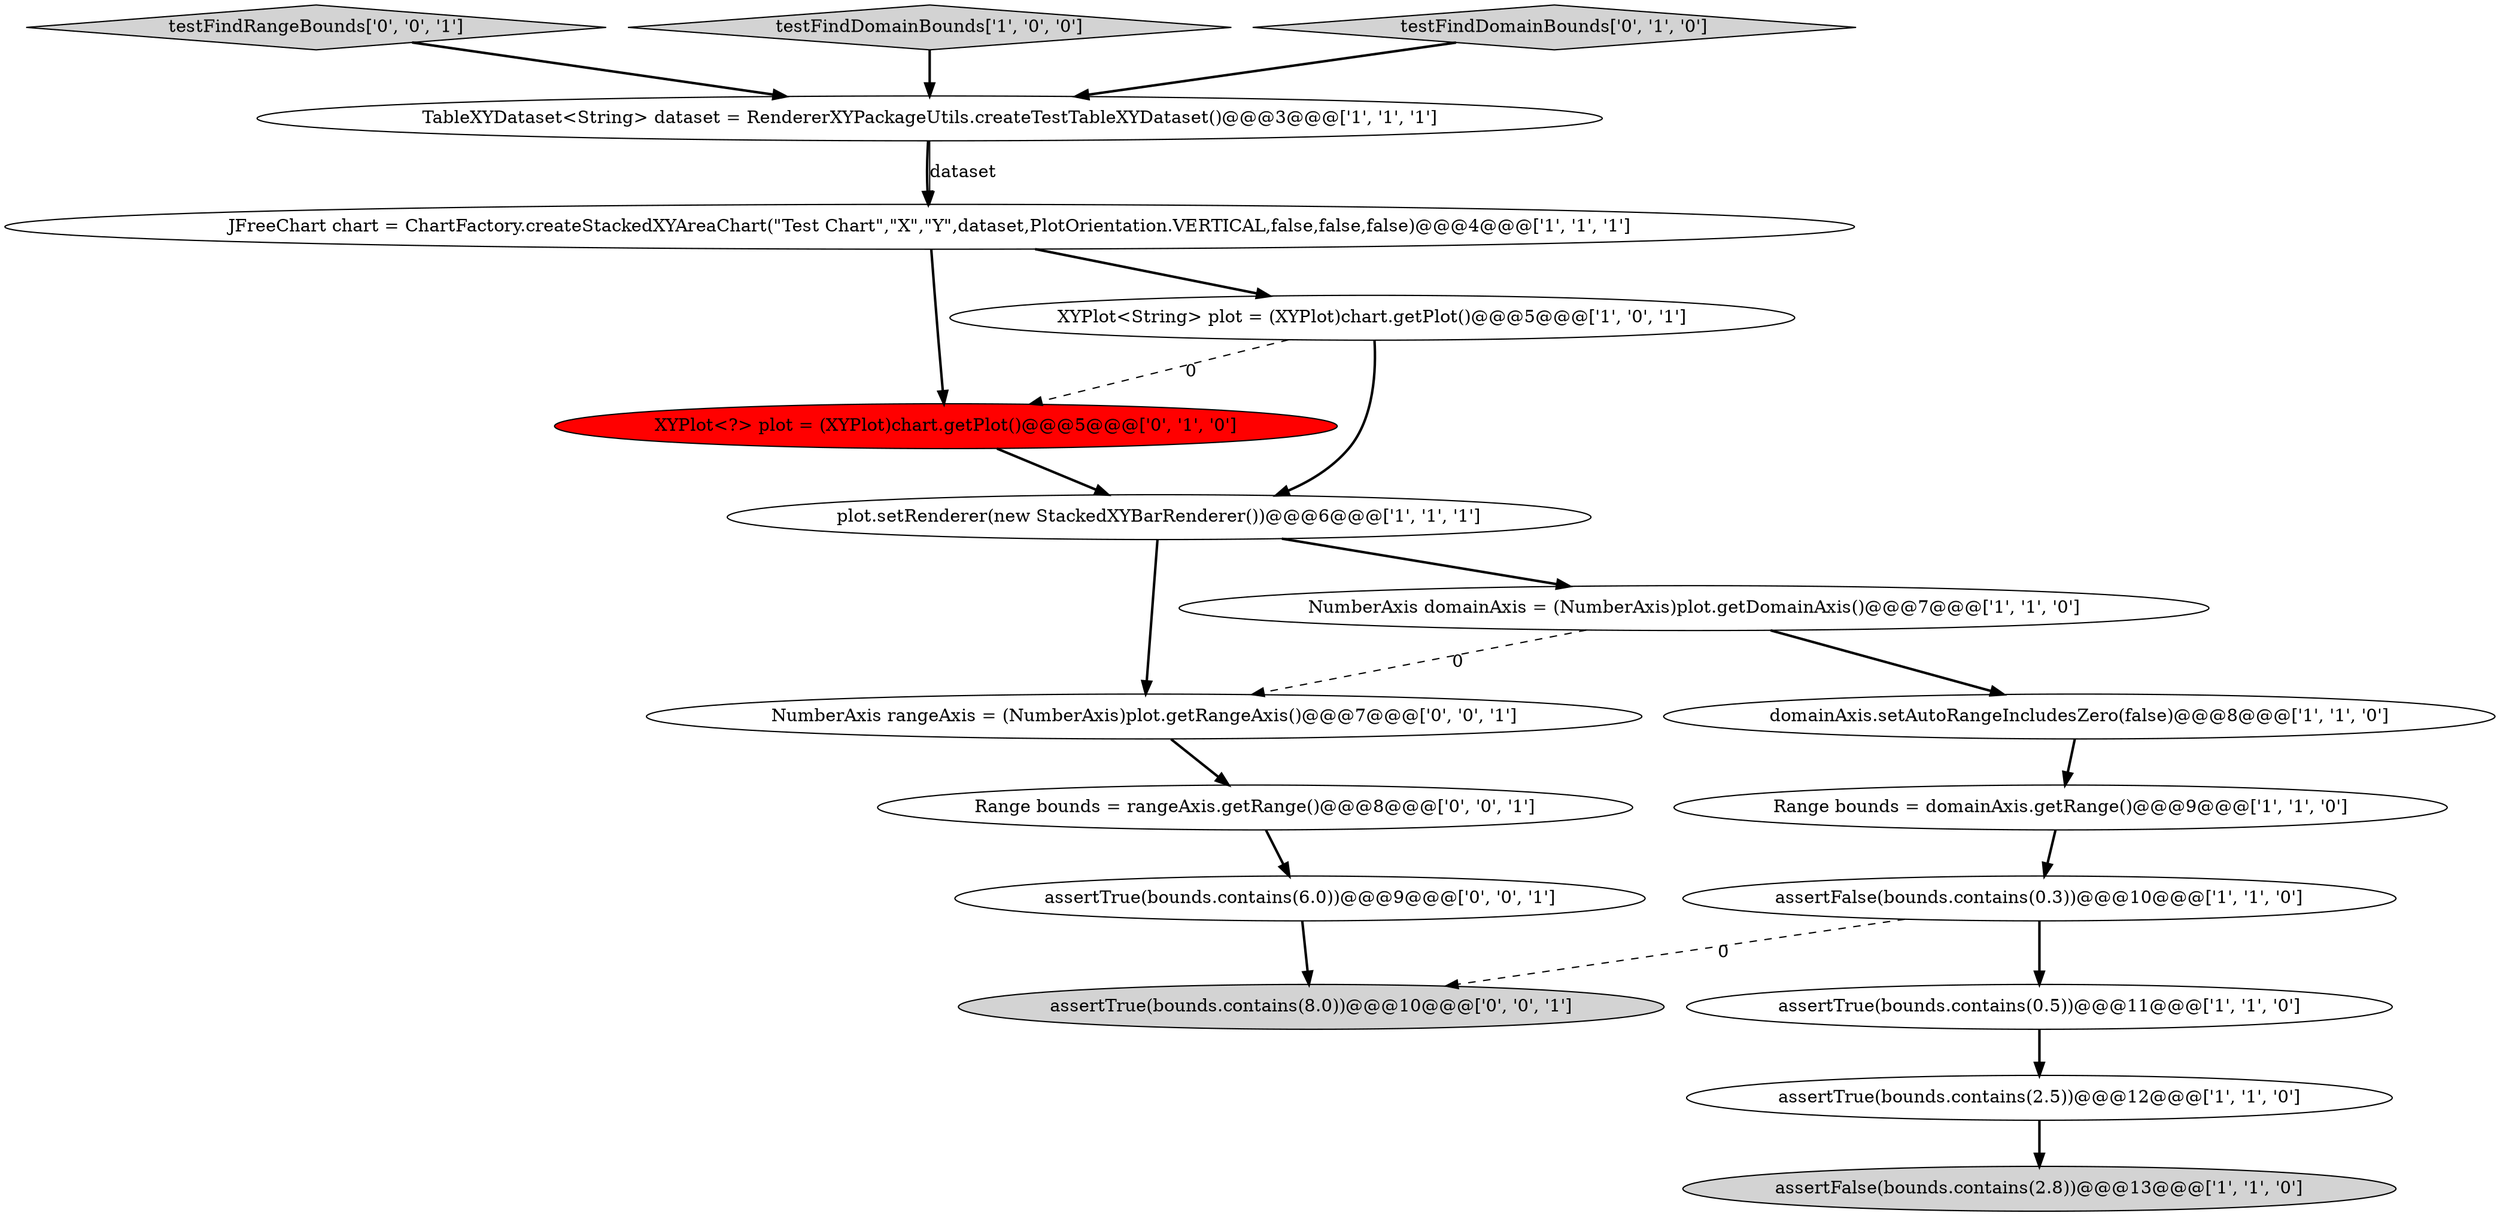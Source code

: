 digraph {
14 [style = filled, label = "NumberAxis rangeAxis = (NumberAxis)plot.getRangeAxis()@@@7@@@['0', '0', '1']", fillcolor = white, shape = ellipse image = "AAA0AAABBB3BBB"];
16 [style = filled, label = "testFindRangeBounds['0', '0', '1']", fillcolor = lightgray, shape = diamond image = "AAA0AAABBB3BBB"];
3 [style = filled, label = "domainAxis.setAutoRangeIncludesZero(false)@@@8@@@['1', '1', '0']", fillcolor = white, shape = ellipse image = "AAA0AAABBB1BBB"];
0 [style = filled, label = "testFindDomainBounds['1', '0', '0']", fillcolor = lightgray, shape = diamond image = "AAA0AAABBB1BBB"];
9 [style = filled, label = "TableXYDataset<String> dataset = RendererXYPackageUtils.createTestTableXYDataset()@@@3@@@['1', '1', '1']", fillcolor = white, shape = ellipse image = "AAA0AAABBB1BBB"];
7 [style = filled, label = "NumberAxis domainAxis = (NumberAxis)plot.getDomainAxis()@@@7@@@['1', '1', '0']", fillcolor = white, shape = ellipse image = "AAA0AAABBB1BBB"];
12 [style = filled, label = "testFindDomainBounds['0', '1', '0']", fillcolor = lightgray, shape = diamond image = "AAA0AAABBB2BBB"];
13 [style = filled, label = "XYPlot<?> plot = (XYPlot)chart.getPlot()@@@5@@@['0', '1', '0']", fillcolor = red, shape = ellipse image = "AAA1AAABBB2BBB"];
18 [style = filled, label = "assertTrue(bounds.contains(6.0))@@@9@@@['0', '0', '1']", fillcolor = white, shape = ellipse image = "AAA0AAABBB3BBB"];
6 [style = filled, label = "XYPlot<String> plot = (XYPlot)chart.getPlot()@@@5@@@['1', '0', '1']", fillcolor = white, shape = ellipse image = "AAA0AAABBB1BBB"];
11 [style = filled, label = "assertTrue(bounds.contains(2.5))@@@12@@@['1', '1', '0']", fillcolor = white, shape = ellipse image = "AAA0AAABBB1BBB"];
8 [style = filled, label = "assertTrue(bounds.contains(0.5))@@@11@@@['1', '1', '0']", fillcolor = white, shape = ellipse image = "AAA0AAABBB1BBB"];
5 [style = filled, label = "plot.setRenderer(new StackedXYBarRenderer())@@@6@@@['1', '1', '1']", fillcolor = white, shape = ellipse image = "AAA0AAABBB1BBB"];
2 [style = filled, label = "Range bounds = domainAxis.getRange()@@@9@@@['1', '1', '0']", fillcolor = white, shape = ellipse image = "AAA0AAABBB1BBB"];
10 [style = filled, label = "assertFalse(bounds.contains(0.3))@@@10@@@['1', '1', '0']", fillcolor = white, shape = ellipse image = "AAA0AAABBB1BBB"];
4 [style = filled, label = "JFreeChart chart = ChartFactory.createStackedXYAreaChart(\"Test Chart\",\"X\",\"Y\",dataset,PlotOrientation.VERTICAL,false,false,false)@@@4@@@['1', '1', '1']", fillcolor = white, shape = ellipse image = "AAA0AAABBB1BBB"];
17 [style = filled, label = "Range bounds = rangeAxis.getRange()@@@8@@@['0', '0', '1']", fillcolor = white, shape = ellipse image = "AAA0AAABBB3BBB"];
15 [style = filled, label = "assertTrue(bounds.contains(8.0))@@@10@@@['0', '0', '1']", fillcolor = lightgray, shape = ellipse image = "AAA0AAABBB3BBB"];
1 [style = filled, label = "assertFalse(bounds.contains(2.8))@@@13@@@['1', '1', '0']", fillcolor = lightgray, shape = ellipse image = "AAA0AAABBB1BBB"];
10->15 [style = dashed, label="0"];
0->9 [style = bold, label=""];
4->6 [style = bold, label=""];
11->1 [style = bold, label=""];
7->14 [style = dashed, label="0"];
9->4 [style = bold, label=""];
4->13 [style = bold, label=""];
18->15 [style = bold, label=""];
14->17 [style = bold, label=""];
5->14 [style = bold, label=""];
2->10 [style = bold, label=""];
12->9 [style = bold, label=""];
7->3 [style = bold, label=""];
9->4 [style = solid, label="dataset"];
6->5 [style = bold, label=""];
6->13 [style = dashed, label="0"];
3->2 [style = bold, label=""];
10->8 [style = bold, label=""];
13->5 [style = bold, label=""];
5->7 [style = bold, label=""];
8->11 [style = bold, label=""];
16->9 [style = bold, label=""];
17->18 [style = bold, label=""];
}
